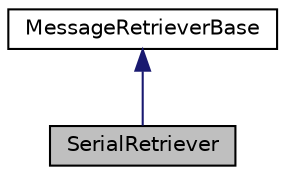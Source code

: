 digraph "SerialRetriever"
{
 // LATEX_PDF_SIZE
  edge [fontname="Helvetica",fontsize="10",labelfontname="Helvetica",labelfontsize="10"];
  node [fontname="Helvetica",fontsize="10",shape=record];
  Node1 [label="SerialRetriever",height=0.2,width=0.4,color="black", fillcolor="grey75", style="filled", fontcolor="black",tooltip="The class that represents the Serial retriever."];
  Node2 -> Node1 [dir="back",color="midnightblue",fontsize="10",style="solid",fontname="Helvetica"];
  Node2 [label="MessageRetrieverBase",height=0.2,width=0.4,color="black", fillcolor="white", style="filled",URL="$classMessageRetrieverBase.html",tooltip="Create the base class for the message retreiver. All different ways of retrieving messages must be do..."];
}

